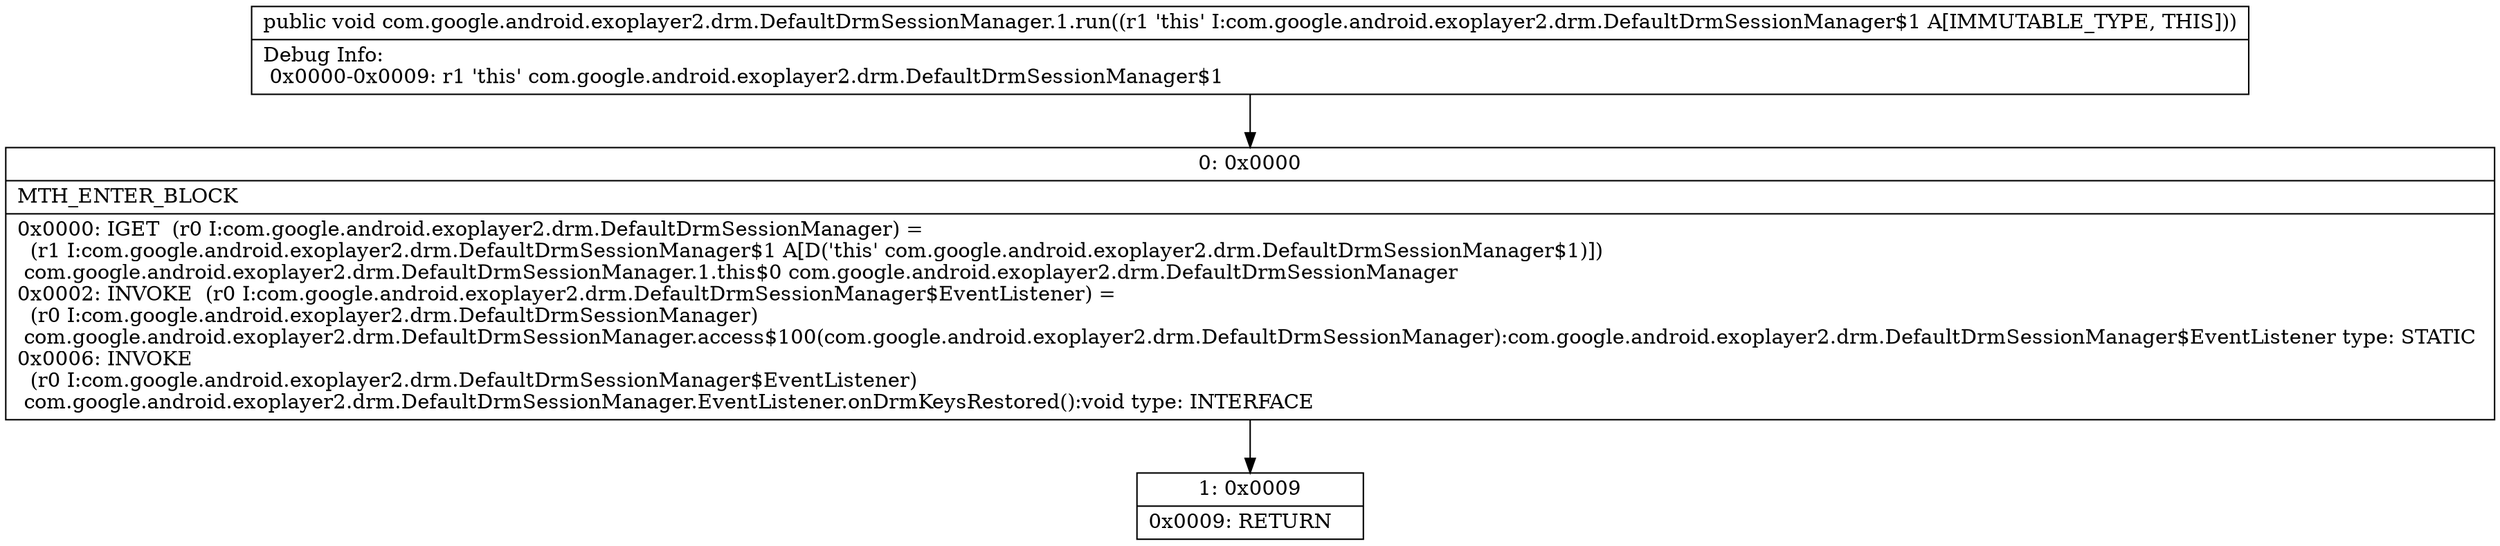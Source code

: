 digraph "CFG forcom.google.android.exoplayer2.drm.DefaultDrmSessionManager.1.run()V" {
Node_0 [shape=record,label="{0\:\ 0x0000|MTH_ENTER_BLOCK\l|0x0000: IGET  (r0 I:com.google.android.exoplayer2.drm.DefaultDrmSessionManager) = \l  (r1 I:com.google.android.exoplayer2.drm.DefaultDrmSessionManager$1 A[D('this' com.google.android.exoplayer2.drm.DefaultDrmSessionManager$1)])\l com.google.android.exoplayer2.drm.DefaultDrmSessionManager.1.this$0 com.google.android.exoplayer2.drm.DefaultDrmSessionManager \l0x0002: INVOKE  (r0 I:com.google.android.exoplayer2.drm.DefaultDrmSessionManager$EventListener) = \l  (r0 I:com.google.android.exoplayer2.drm.DefaultDrmSessionManager)\l com.google.android.exoplayer2.drm.DefaultDrmSessionManager.access$100(com.google.android.exoplayer2.drm.DefaultDrmSessionManager):com.google.android.exoplayer2.drm.DefaultDrmSessionManager$EventListener type: STATIC \l0x0006: INVOKE  \l  (r0 I:com.google.android.exoplayer2.drm.DefaultDrmSessionManager$EventListener)\l com.google.android.exoplayer2.drm.DefaultDrmSessionManager.EventListener.onDrmKeysRestored():void type: INTERFACE \l}"];
Node_1 [shape=record,label="{1\:\ 0x0009|0x0009: RETURN   \l}"];
MethodNode[shape=record,label="{public void com.google.android.exoplayer2.drm.DefaultDrmSessionManager.1.run((r1 'this' I:com.google.android.exoplayer2.drm.DefaultDrmSessionManager$1 A[IMMUTABLE_TYPE, THIS]))  | Debug Info:\l  0x0000\-0x0009: r1 'this' com.google.android.exoplayer2.drm.DefaultDrmSessionManager$1\l}"];
MethodNode -> Node_0;
Node_0 -> Node_1;
}

